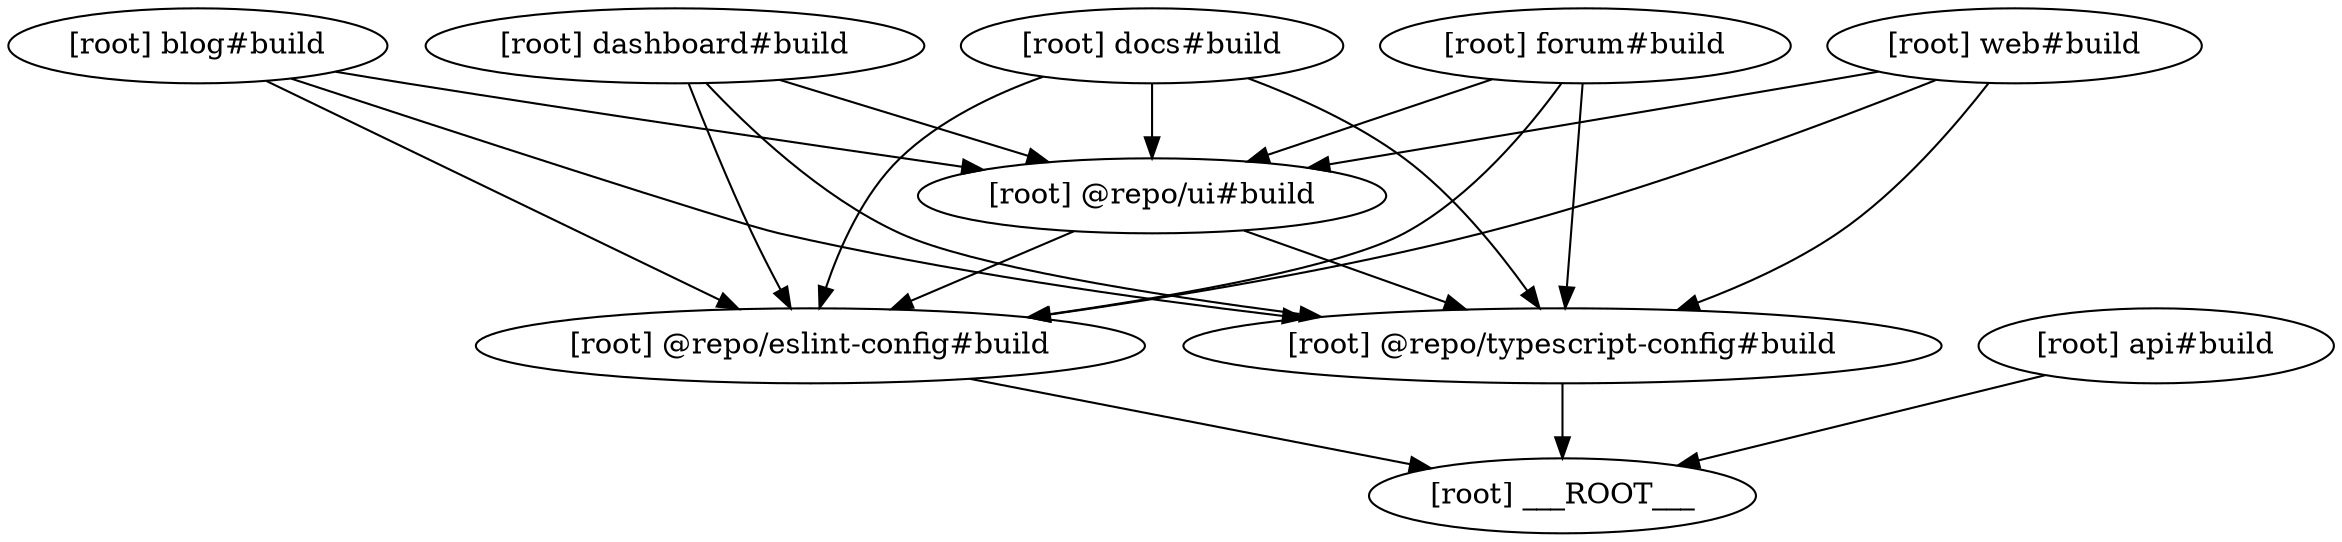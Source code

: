 digraph {
	graph [bb="0,0,887.79,252",
		compound=true,
		newrank=true
	];
	node [label="\N"];
	subgraph root {
		"[root] @repo/eslint-config#build"	[height=0.5,
			pos="309.49,90",
			width=3.5025];
		"[root] ___ROOT___"	[height=0.5,
			pos="595.49,18",
			width=2.3109];
		"[root] @repo/eslint-config#build" -> "[root] ___ROOT___"	[pos="e,542.62,31.941 370.15,74.155 418.01,62.44 484.54,46.157 532.9,34.321"];
		"[root] @repo/typescript-config#build"	[height=0.5,
			pos="595.49,90",
			width=3.9358];
		"[root] @repo/typescript-config#build" -> "[root] ___ROOT___"	[pos="e,595.49,36.104 595.49,71.697 595.49,63.983 595.49,54.712 595.49,46.112"];
		"[root] @repo/ui#build"	[height=0.5,
			pos="433.49,162",
			width=2.4734];
		"[root] @repo/ui#build" -> "[root] @repo/eslint-config#build"	[pos="e,339.1,107.72 405.05,144.94 388.09,135.37 366.33,123.09 347.87,112.66"];
		"[root] @repo/ui#build" -> "[root] @repo/typescript-config#build"	[pos="e,557.38,107.47 469.45,145.46 492.59,135.46 522.93,122.36 548.04,111.5"];
		"[root] api#build"	[height=0.5,
			pos="821.49,90",
			width=1.8415];
		"[root] api#build" -> "[root] ___ROOT___"	[pos="e,641.13,33.135 779.51,75.998 743.27,64.771 690.63,48.467 650.93,36.17"];
		"[root] blog#build"	[height=0.5,
			pos="71.494,234",
			width=1.9859];
		"[root] blog#build" -> "[root] @repo/eslint-config#build"	[pos="e,281.53,107.69 97.873,217.26 140.49,191.84 224.56,141.67 272.93,112.82"];
		"[root] blog#build" -> "[root] @repo/typescript-config#build"	[pos="e,493.54,102.51 108.58,218.52 135.31,208 172.22,193.34 204.49,180 242.03,164.48 249.55,155.53 288.49,144 351.86,125.23 424.67,112.31 \
483.48,103.92"];
		"[root] blog#build" -> "[root] @repo/ui#build"	[pos="e,369.57,174.57 123.96,221.67 133.13,219.74 142.58,217.78 151.49,216 222,201.89 302.64,186.84 359.58,176.4"];
		"[root] dashboard#build"	[height=0.5,
			pos="252.49,234",
			width=2.5456];
		"[root] dashboard#build" -> "[root] @repo/eslint-config#build"	[pos="e,290.8,107.84 252,215.83 252.09,197.31 254.09,167.36 264.49,144 269.11,133.64 276.4,123.74 283.78,115.37"];
		"[root] dashboard#build" -> "[root] @repo/typescript-config#build"	[pos="e,503.38,103.71 263.44,215.92 277.53,195.44 303.97,161.66 335.49,144 362.48,128.88 432.68,115.04 493.35,105.3"];
		"[root] dashboard#build" -> "[root] @repo/ui#build"	[pos="e,394.18,178.21 292.21,217.64 319.42,207.12 355.68,193.09 384.65,181.89"];
		"[root] docs#build"	[height=0.5,
			pos="433.49,234",
			width=1.9859];
		"[root] docs#build" -> "[root] @repo/eslint-config#build"	[pos="e,310.61,108.21 391.76,219.09 372.15,210.61 349.96,197.9 335.49,180 321.3,162.44 314.86,137.41 311.93,118.36"];
		"[root] docs#build" -> "[root] @repo/typescript-config#build"	[pos="e,586.32,108.18 469.49,218.33 489.17,209.19 513.2,196.1 531.49,180 552,161.96 569.63,136.17 581.16,117"];
		"[root] docs#build" -> "[root] @repo/ui#build"	[pos="e,433.49,180.1 433.49,215.7 433.49,207.98 433.49,198.71 433.49,190.11"];
		"[root] forum#build"	[height=0.5,
			pos="600.49,234",
			width=2.1484];
		"[root] forum#build" -> "[root] @repo/eslint-config#build"	[pos="e,388.29,104.1 592.02,216.07 580.94,195.74 559.59,162.12 531.49,144 509.28,129.67 449.94,115.89 398.19,105.97"];
		"[root] forum#build" -> "[root] @repo/typescript-config#build"	[pos="e,598.34,108.13 601.77,215.92 602.9,197.99 604.14,168.98 602.49,144 601.94,135.53 600.89,126.36 599.76,118.06"];
		"[root] forum#build" -> "[root] @repo/ui#build"	[pos="e,470.42,178.48 564.67,217.98 539.91,207.61 506.75,193.71 479.97,182.48"];
		"[root] web#build"	[height=0.5,
			pos="766.49,234",
			width=1.9498];
		"[root] web#build" -> "[root] @repo/eslint-config#build"	[pos="e,392.16,103.65 736.81,217.55 698.09,197.95 627.81,164.28 564.49,144 511.72,127.1 451.03,114.23 402.1,105.41"];
		"[root] web#build" -> "[root] @repo/typescript-config#build"	[pos="e,645.87,106.91 759.36,215.85 750.46,196.24 733.54,164.23 710.49,144 694.52,129.98 674.21,118.99 655.12,110.74"];
		"[root] web#build" -> "[root] @repo/ui#build"	[pos="e,493.06,175.43 714.43,221.91 705.13,219.94 695.52,217.91 686.49,216 624.44,202.91 553.79,188.12 502.95,177.49"];
	}
}

